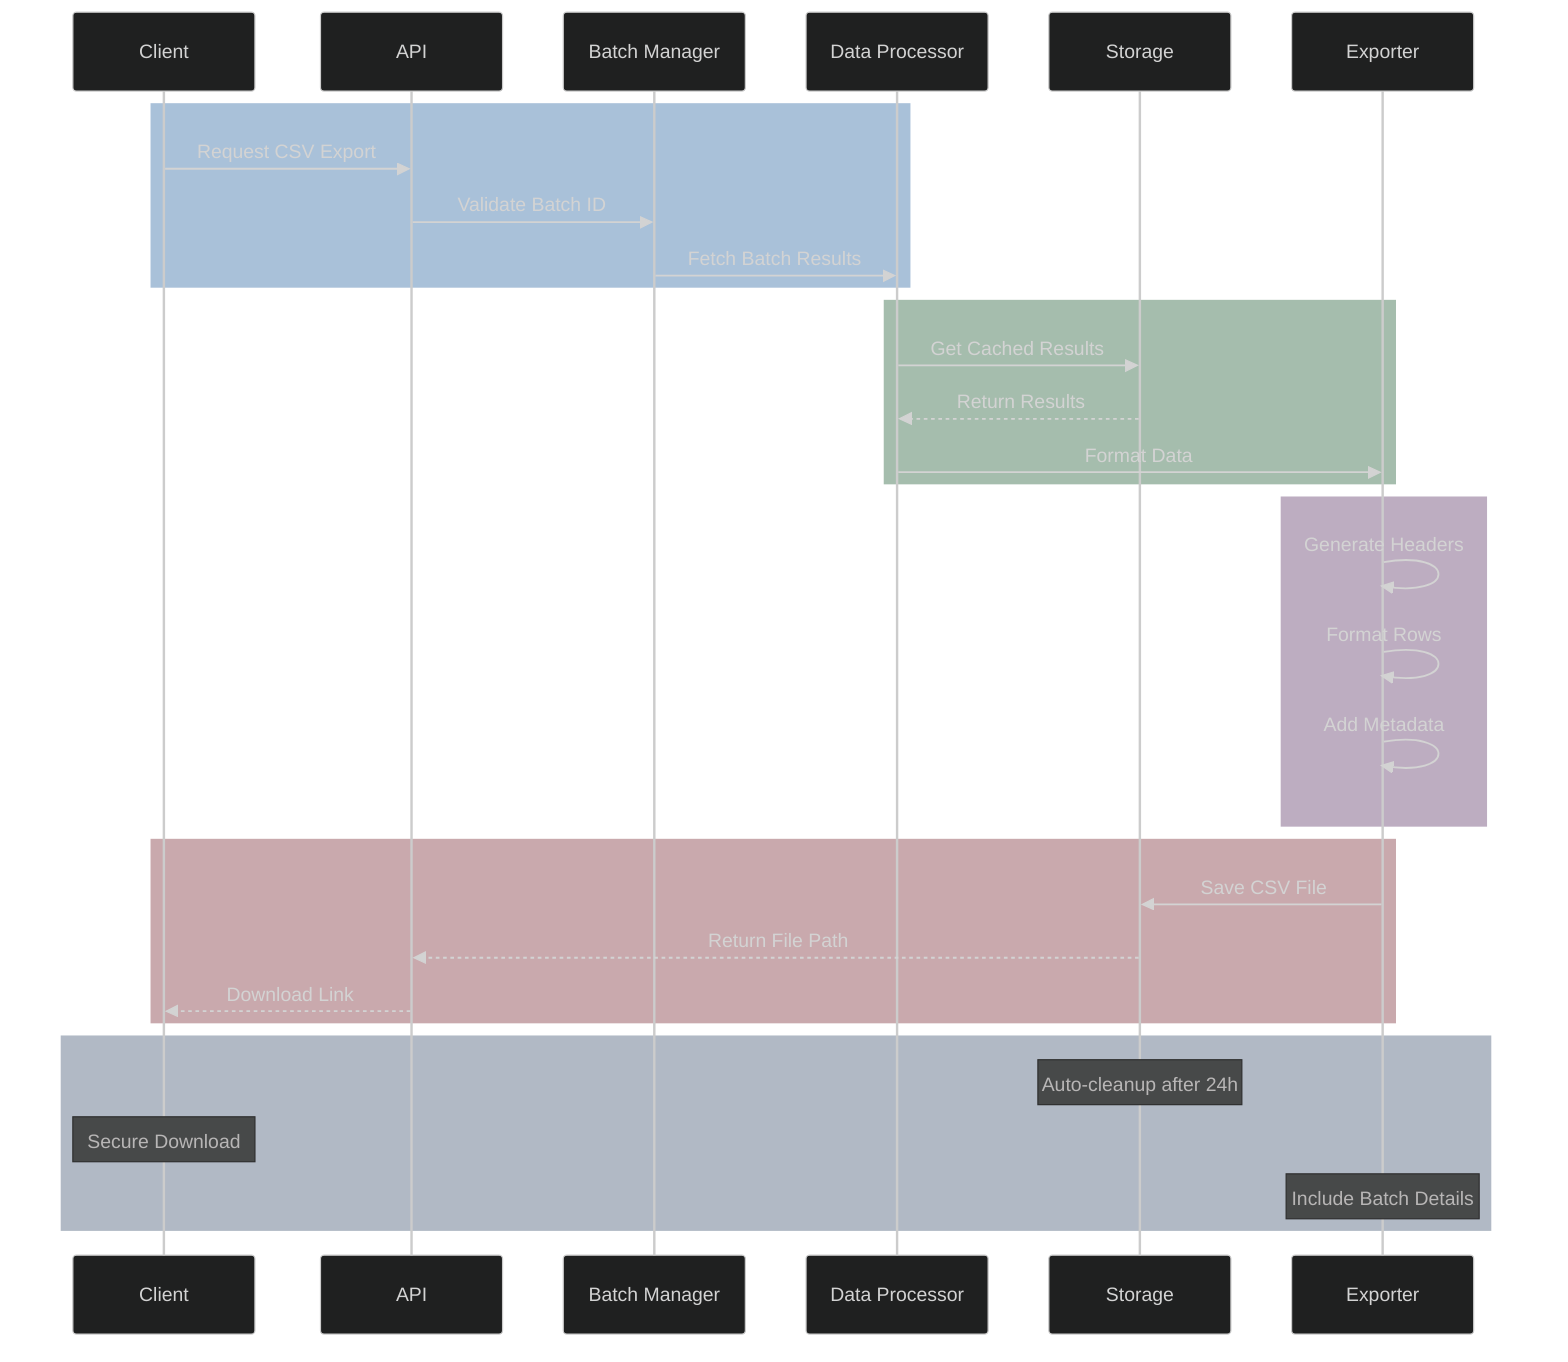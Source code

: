 %%{init: {'theme': 'dark', 'themeVariables': { 'fontFamily': 'arial', 'fontSize': '18px', 'fontWeight': 'bold'}}}%%
sequenceDiagram
    participant C as Client
    participant A as API
    participant B as Batch Manager
    participant D as Data Processor
    participant S as Storage
    participant E as Exporter

    rect rgba(40, 100, 160, 0.4)
        C->>A: Request CSV Export
        A->>B: Validate Batch ID
        B->>D: Fetch Batch Results
    end

    rect rgba(30, 90, 50, 0.4)
        D->>S: Get Cached Results
        S-->>D: Return Results
        D->>E: Format Data
    end

    rect rgba(90, 50, 100, 0.4)
        E->>E: Generate Headers
        E->>E: Format Rows
        E->>E: Add Metadata
    end

    rect rgba(120, 40, 50, 0.4)
        E->>S: Save CSV File
        S-->>A: Return File Path
        A-->>C: Download Link
    end

    rect rgba(60, 80, 110, 0.4)
        Note over S: Auto-cleanup after 24h
        Note over C: Secure Download
        Note over E: Include Batch Details
    end
